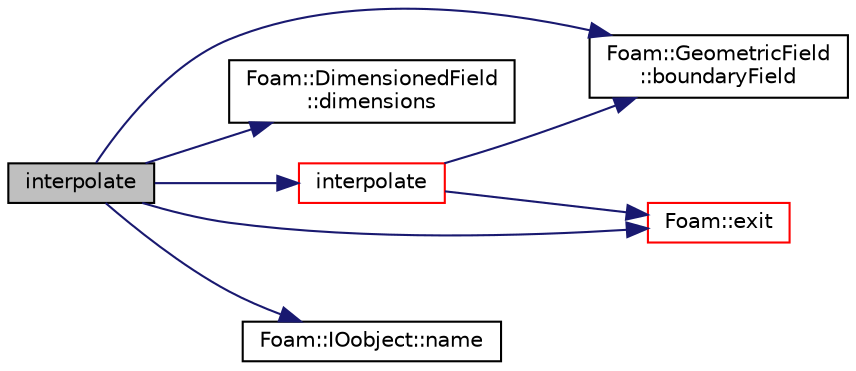 digraph "interpolate"
{
  bgcolor="transparent";
  edge [fontname="Helvetica",fontsize="10",labelfontname="Helvetica",labelfontsize="10"];
  node [fontname="Helvetica",fontsize="10",shape=record];
  rankdir="LR";
  Node563 [label="interpolate",height=0.2,width=0.4,color="black", fillcolor="grey75", style="filled", fontcolor="black"];
  Node563 -> Node564 [color="midnightblue",fontsize="10",style="solid",fontname="Helvetica"];
  Node564 [label="Foam::GeometricField\l::boundaryField",height=0.2,width=0.4,color="black",URL="$a23249.html#a9ff7de36fba06b4f4f77a75142ad72b6",tooltip="Return const-reference to the boundary field. "];
  Node563 -> Node565 [color="midnightblue",fontsize="10",style="solid",fontname="Helvetica"];
  Node565 [label="Foam::DimensionedField\l::dimensions",height=0.2,width=0.4,color="black",URL="$a27497.html#a512673c2674ca2d38885f1bb5f6994fb",tooltip="Return dimensions. "];
  Node563 -> Node566 [color="midnightblue",fontsize="10",style="solid",fontname="Helvetica"];
  Node566 [label="Foam::exit",height=0.2,width=0.4,color="red",URL="$a21851.html#a06ca7250d8e89caf05243ec094843642"];
  Node563 -> Node615 [color="midnightblue",fontsize="10",style="solid",fontname="Helvetica"];
  Node615 [label="interpolate",height=0.2,width=0.4,color="red",URL="$a30529.html#a4441151a476798263d5f9f0a386160a3",tooltip="Interpolate volume field. "];
  Node615 -> Node564 [color="midnightblue",fontsize="10",style="solid",fontname="Helvetica"];
  Node615 -> Node566 [color="midnightblue",fontsize="10",style="solid",fontname="Helvetica"];
  Node563 -> Node649 [color="midnightblue",fontsize="10",style="solid",fontname="Helvetica"];
  Node649 [label="Foam::IOobject::name",height=0.2,width=0.4,color="black",URL="$a27249.html#acc80e00a8ac919288fb55bd14cc88bf6",tooltip="Return name. "];
}
